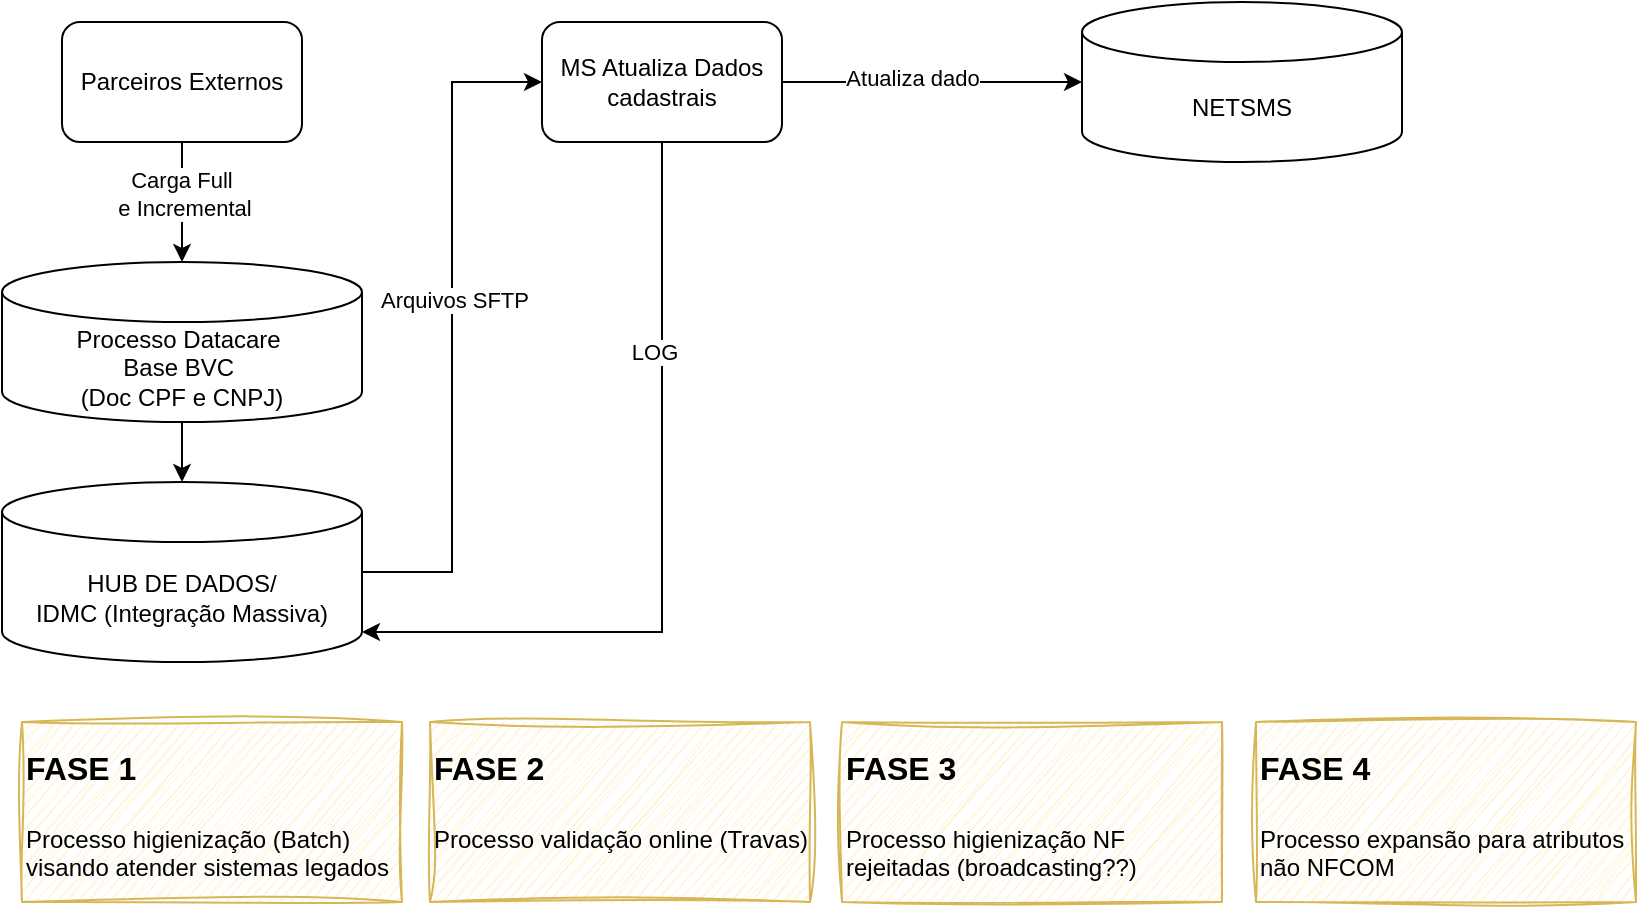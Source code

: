 <mxfile version="26.0.9">
  <diagram name="Página-1" id="OTpSObVMoUOsSyWNgwmV">
    <mxGraphModel dx="1050" dy="522" grid="1" gridSize="10" guides="1" tooltips="1" connect="1" arrows="1" fold="1" page="1" pageScale="1" pageWidth="827" pageHeight="1169" math="0" shadow="0">
      <root>
        <mxCell id="0" />
        <mxCell id="1" parent="0" />
        <mxCell id="52ZuQLAlr7qtwWTt8vym-8" style="edgeStyle=orthogonalEdgeStyle;rounded=0;orthogonalLoop=1;jettySize=auto;html=1;" edge="1" parent="1" source="VzPvSjDH7yJE6mqDoxBZ-1" target="52ZuQLAlr7qtwWTt8vym-7">
          <mxGeometry relative="1" as="geometry" />
        </mxCell>
        <mxCell id="VzPvSjDH7yJE6mqDoxBZ-1" value="Processo Datacare&amp;nbsp;&lt;div&gt;Base BVC&amp;nbsp;&lt;div&gt;(Doc CPF e CNPJ)&lt;/div&gt;&lt;/div&gt;" style="shape=cylinder3;whiteSpace=wrap;html=1;boundedLbl=1;backgroundOutline=1;size=15;" parent="1" vertex="1">
          <mxGeometry y="140" width="180" height="80" as="geometry" />
        </mxCell>
        <mxCell id="VzPvSjDH7yJE6mqDoxBZ-2" value="Parceiros Externos" style="rounded=1;whiteSpace=wrap;html=1;" parent="1" vertex="1">
          <mxGeometry x="30" y="20" width="120" height="60" as="geometry" />
        </mxCell>
        <mxCell id="VzPvSjDH7yJE6mqDoxBZ-3" style="edgeStyle=orthogonalEdgeStyle;rounded=0;orthogonalLoop=1;jettySize=auto;html=1;entryX=0.5;entryY=0;entryDx=0;entryDy=0;entryPerimeter=0;" parent="1" source="VzPvSjDH7yJE6mqDoxBZ-2" target="VzPvSjDH7yJE6mqDoxBZ-1" edge="1">
          <mxGeometry relative="1" as="geometry" />
        </mxCell>
        <mxCell id="VzPvSjDH7yJE6mqDoxBZ-4" value="Carga Full&amp;nbsp;&lt;div&gt;e Incremental&lt;/div&gt;" style="edgeLabel;html=1;align=center;verticalAlign=middle;resizable=0;points=[];" parent="VzPvSjDH7yJE6mqDoxBZ-3" vertex="1" connectable="0">
          <mxGeometry x="-0.131" y="1" relative="1" as="geometry">
            <mxPoint as="offset" />
          </mxGeometry>
        </mxCell>
        <mxCell id="52ZuQLAlr7qtwWTt8vym-1" value="&lt;h1 style=&quot;margin-top: 0px;&quot;&gt;&lt;font style=&quot;font-size: 16px;&quot;&gt;FASE 1&lt;/font&gt;&lt;/h1&gt;&lt;p&gt;Processo higienização (Batch) visando atender sistemas legados&lt;/p&gt;" style="text;html=1;whiteSpace=wrap;overflow=hidden;rounded=0;strokeColor=#d6b656;fillColor=#fff2cc;sketch=1;curveFitting=1;jiggle=2;" vertex="1" parent="1">
          <mxGeometry x="10" y="370" width="190" height="90" as="geometry" />
        </mxCell>
        <mxCell id="52ZuQLAlr7qtwWTt8vym-2" value="&lt;h1 style=&quot;margin-top: 0px;&quot;&gt;&lt;font style=&quot;font-size: 16px;&quot;&gt;FASE 2&lt;/font&gt;&lt;/h1&gt;&lt;p&gt;Processo validação online (Travas)&lt;/p&gt;" style="text;html=1;whiteSpace=wrap;overflow=hidden;rounded=0;strokeColor=#d6b656;fillColor=#fff2cc;sketch=1;curveFitting=1;jiggle=2;" vertex="1" parent="1">
          <mxGeometry x="214" y="370" width="190" height="90" as="geometry" />
        </mxCell>
        <mxCell id="52ZuQLAlr7qtwWTt8vym-3" value="&lt;h1 style=&quot;margin-top: 0px;&quot;&gt;&lt;font style=&quot;font-size: 16px;&quot;&gt;FASE 3&lt;/font&gt;&lt;/h1&gt;&lt;p&gt;Processo higienização NF rejeitadas (broadcasting??)&lt;/p&gt;" style="text;html=1;whiteSpace=wrap;overflow=hidden;rounded=0;strokeColor=#d6b656;fillColor=#fff2cc;sketch=1;curveFitting=1;jiggle=2;" vertex="1" parent="1">
          <mxGeometry x="420" y="370" width="190" height="90" as="geometry" />
        </mxCell>
        <mxCell id="52ZuQLAlr7qtwWTt8vym-4" value="&lt;h1 style=&quot;margin-top: 0px;&quot;&gt;&lt;font style=&quot;font-size: 16px;&quot;&gt;FASE 4&lt;/font&gt;&lt;/h1&gt;&lt;p&gt;Processo expansão para atributos não NFCOM&lt;/p&gt;" style="text;html=1;whiteSpace=wrap;overflow=hidden;rounded=0;strokeColor=#d6b656;fillColor=#fff2cc;sketch=1;curveFitting=1;jiggle=2;" vertex="1" parent="1">
          <mxGeometry x="627" y="370" width="190" height="90" as="geometry" />
        </mxCell>
        <mxCell id="52ZuQLAlr7qtwWTt8vym-5" value="NETSMS" style="shape=cylinder3;whiteSpace=wrap;html=1;boundedLbl=1;backgroundOutline=1;size=15;" vertex="1" parent="1">
          <mxGeometry x="540" y="10" width="160" height="80" as="geometry" />
        </mxCell>
        <mxCell id="52ZuQLAlr7qtwWTt8vym-6" value="MS Atualiza Dados cadastrais" style="rounded=1;whiteSpace=wrap;html=1;" vertex="1" parent="1">
          <mxGeometry x="270" y="20" width="120" height="60" as="geometry" />
        </mxCell>
        <mxCell id="52ZuQLAlr7qtwWTt8vym-9" style="edgeStyle=orthogonalEdgeStyle;rounded=0;orthogonalLoop=1;jettySize=auto;html=1;entryX=0;entryY=0.5;entryDx=0;entryDy=0;" edge="1" parent="1" source="52ZuQLAlr7qtwWTt8vym-7" target="52ZuQLAlr7qtwWTt8vym-6">
          <mxGeometry relative="1" as="geometry" />
        </mxCell>
        <mxCell id="52ZuQLAlr7qtwWTt8vym-10" value="Arquivos SFTP" style="edgeLabel;html=1;align=center;verticalAlign=middle;resizable=0;points=[];" vertex="1" connectable="0" parent="52ZuQLAlr7qtwWTt8vym-9">
          <mxGeometry x="0.082" y="-1" relative="1" as="geometry">
            <mxPoint as="offset" />
          </mxGeometry>
        </mxCell>
        <mxCell id="52ZuQLAlr7qtwWTt8vym-7" value="HUB DE DADOS/&lt;div&gt;IDMC (Integração Massiva)&lt;/div&gt;" style="shape=cylinder3;whiteSpace=wrap;html=1;boundedLbl=1;backgroundOutline=1;size=15;" vertex="1" parent="1">
          <mxGeometry y="250" width="180" height="90" as="geometry" />
        </mxCell>
        <mxCell id="52ZuQLAlr7qtwWTt8vym-12" style="edgeStyle=orthogonalEdgeStyle;rounded=0;orthogonalLoop=1;jettySize=auto;html=1;entryX=1;entryY=1;entryDx=0;entryDy=-15;entryPerimeter=0;" edge="1" parent="1" source="52ZuQLAlr7qtwWTt8vym-6" target="52ZuQLAlr7qtwWTt8vym-7">
          <mxGeometry relative="1" as="geometry">
            <Array as="points">
              <mxPoint x="330" y="325" />
            </Array>
          </mxGeometry>
        </mxCell>
        <mxCell id="52ZuQLAlr7qtwWTt8vym-13" value="LOG" style="edgeLabel;html=1;align=center;verticalAlign=middle;resizable=0;points=[];" vertex="1" connectable="0" parent="52ZuQLAlr7qtwWTt8vym-12">
          <mxGeometry x="-0.469" y="-4" relative="1" as="geometry">
            <mxPoint as="offset" />
          </mxGeometry>
        </mxCell>
        <mxCell id="52ZuQLAlr7qtwWTt8vym-14" style="edgeStyle=orthogonalEdgeStyle;rounded=0;orthogonalLoop=1;jettySize=auto;html=1;entryX=0;entryY=0.5;entryDx=0;entryDy=0;entryPerimeter=0;" edge="1" parent="1" source="52ZuQLAlr7qtwWTt8vym-6" target="52ZuQLAlr7qtwWTt8vym-5">
          <mxGeometry relative="1" as="geometry" />
        </mxCell>
        <mxCell id="52ZuQLAlr7qtwWTt8vym-15" value="Atualiza dado" style="edgeLabel;html=1;align=center;verticalAlign=middle;resizable=0;points=[];" vertex="1" connectable="0" parent="52ZuQLAlr7qtwWTt8vym-14">
          <mxGeometry x="-0.133" y="2" relative="1" as="geometry">
            <mxPoint as="offset" />
          </mxGeometry>
        </mxCell>
      </root>
    </mxGraphModel>
  </diagram>
</mxfile>
